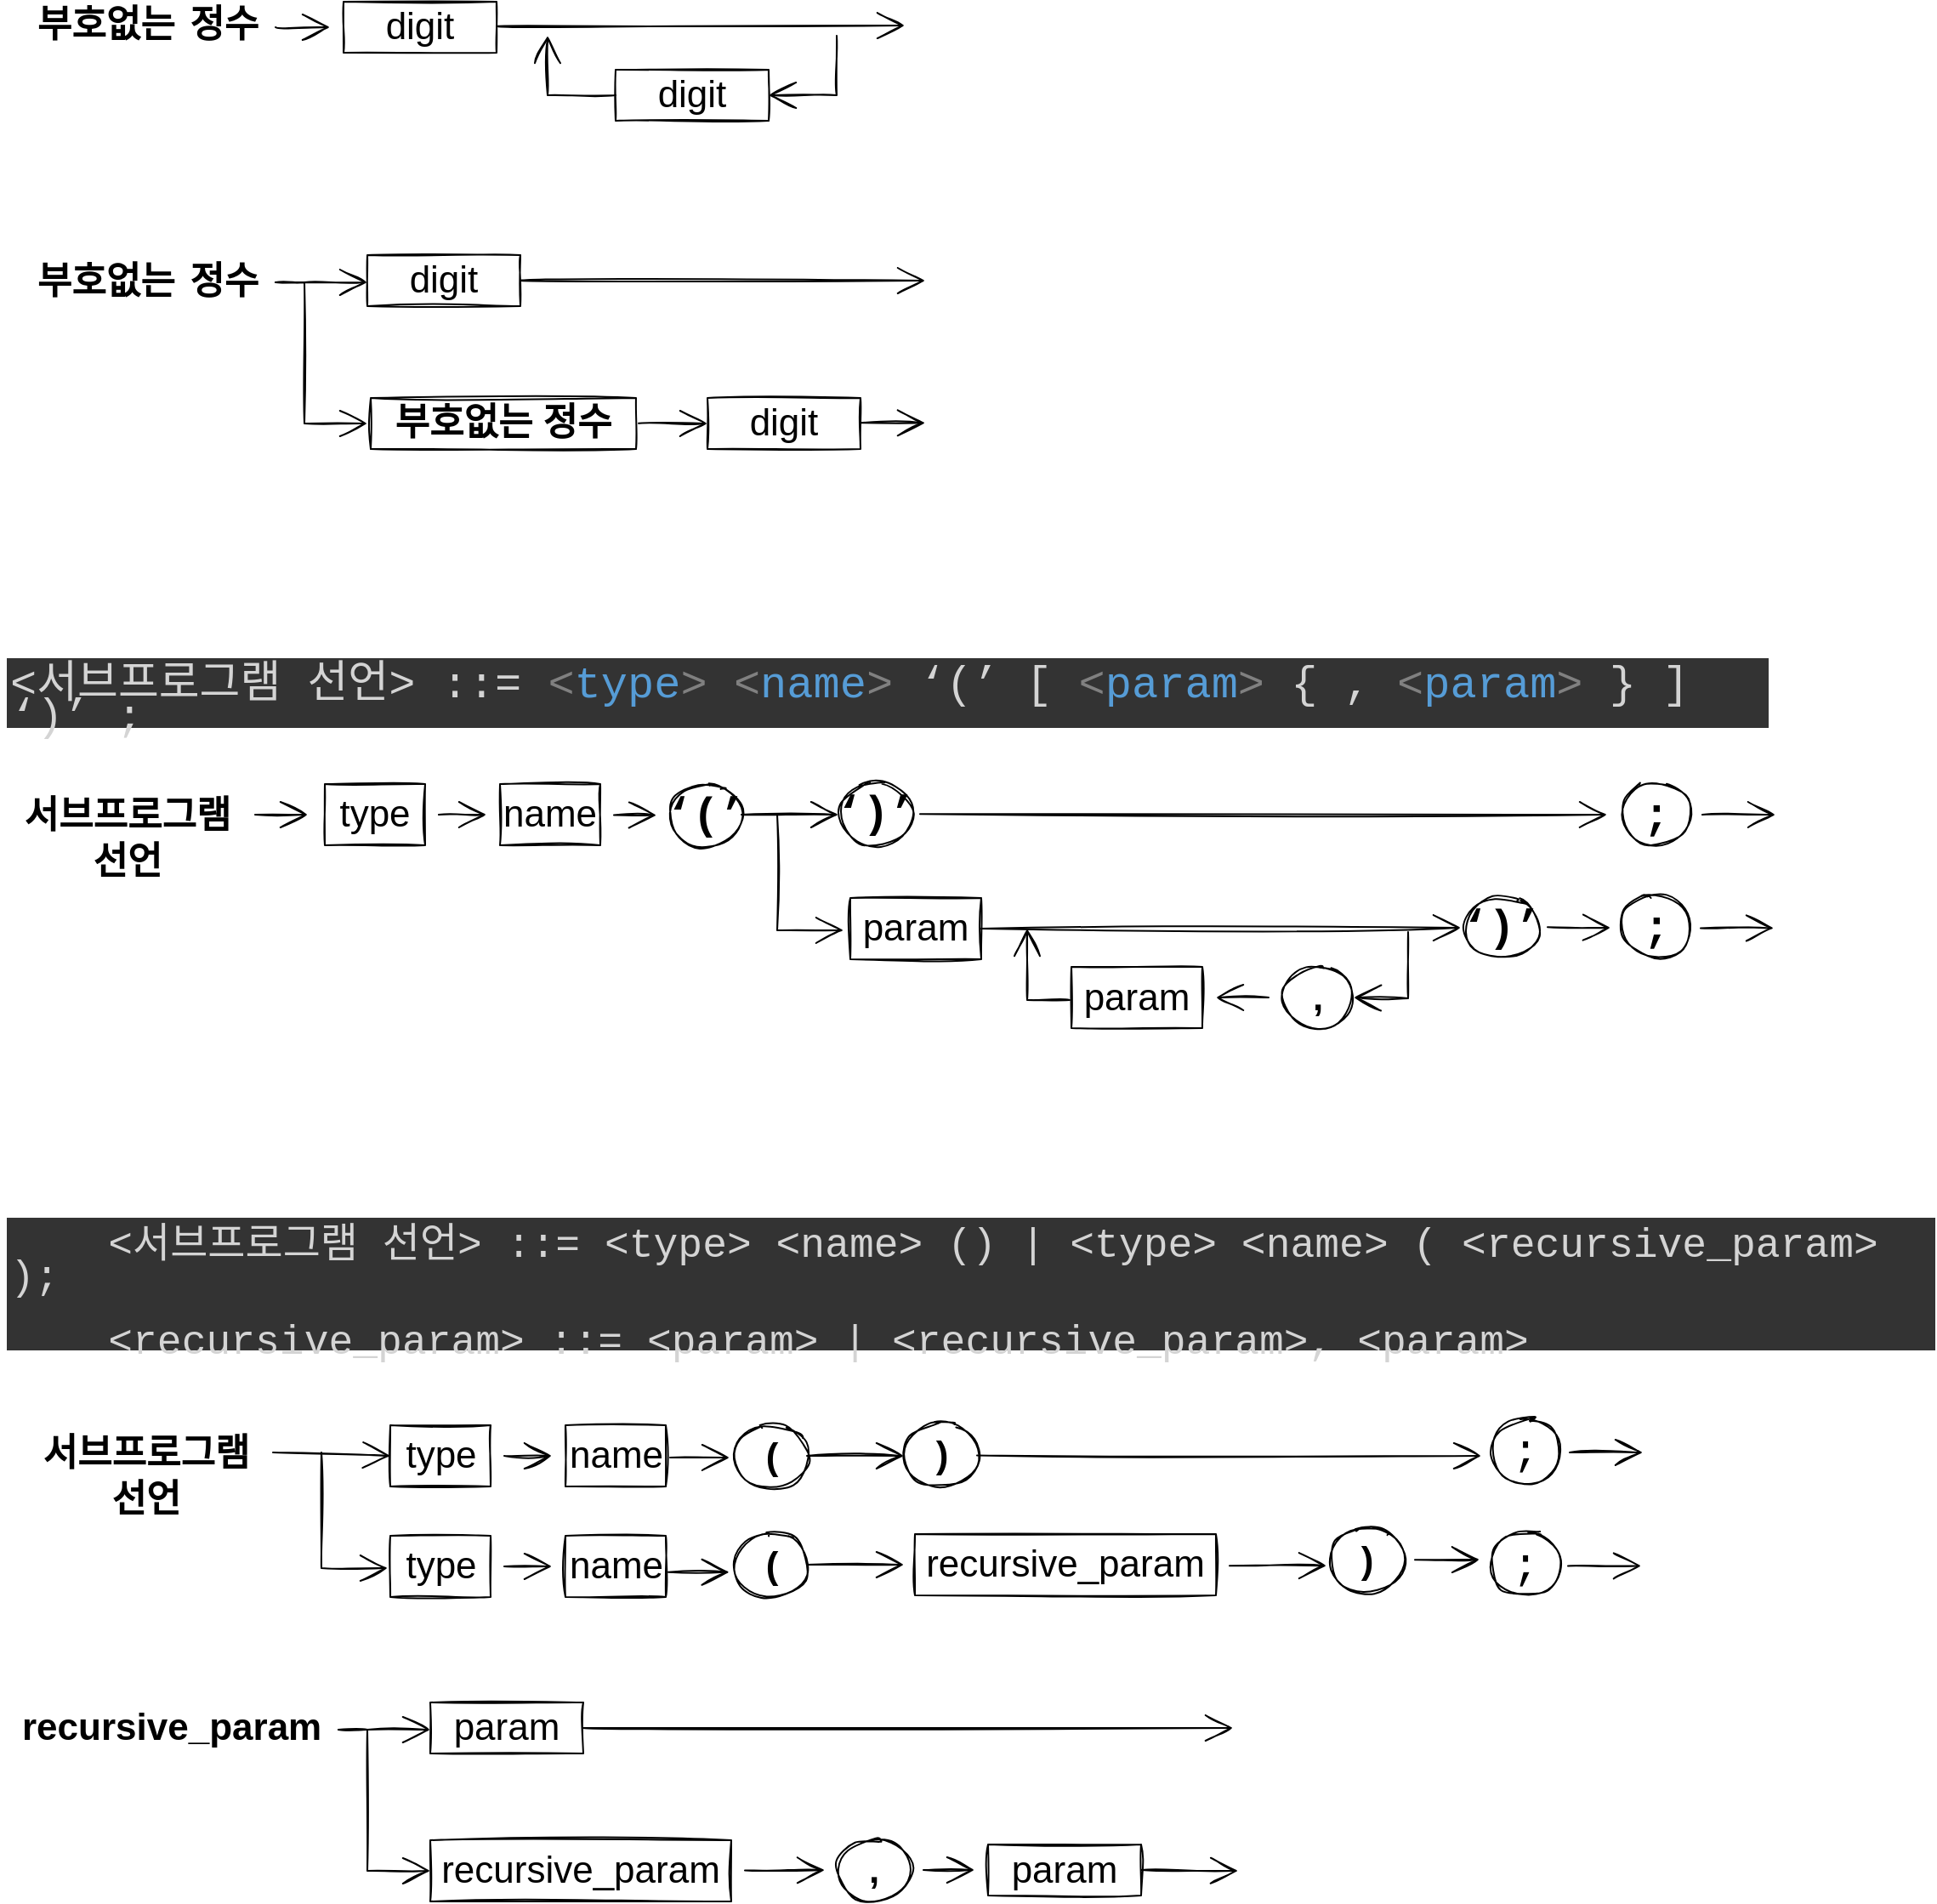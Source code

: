 <mxfile version="15.5.0" type="github"><diagram id="j_s0TbMR5JvLnVd31Xcy" name="Page-1"><mxGraphModel dx="3303" dy="1942" grid="0" gridSize="10" guides="1" tooltips="1" connect="1" arrows="1" fold="1" page="0" pageScale="1" pageWidth="827" pageHeight="1169" math="0" shadow="0"><root><mxCell id="0"/><mxCell id="1" parent="0"/><mxCell id="MRa099eNRlC0j5x-lj99-1" value="&lt;font face=&quot;Helvetica&quot; style=&quot;line-height: 1.2 ; font-size: 22px&quot;&gt;digit&lt;/font&gt;" style="rounded=0;whiteSpace=wrap;html=1;sketch=1;hachureGap=4;pointerEvents=0;fontFamily=Architects Daughter;fontSource=https%3A%2F%2Ffonts.googleapis.com%2Fcss%3Ffamily%3DArchitects%2BDaughter;fontSize=20;" vertex="1" parent="1"><mxGeometry x="-360" y="-440" width="90" height="30" as="geometry"/></mxCell><mxCell id="MRa099eNRlC0j5x-lj99-2" value="부호없는 정수" style="text;strokeColor=none;fillColor=none;html=1;align=center;verticalAlign=middle;whiteSpace=wrap;rounded=0;sketch=1;hachureGap=4;pointerEvents=0;fontFamily=Architects Daughter;fontSource=https%3A%2F%2Ffonts.googleapis.com%2Fcss%3Ffamily%3DArchitects%2BDaughter;fontSize=22;fontStyle=1;labelBackgroundColor=none;" vertex="1" parent="1"><mxGeometry x="-550" y="-440" width="150" height="30" as="geometry"/></mxCell><mxCell id="MRa099eNRlC0j5x-lj99-4" value="" style="edgeStyle=none;orthogonalLoop=1;jettySize=auto;html=1;rounded=0;sketch=1;hachureGap=4;fontFamily=Helvetica;fontSize=22;endArrow=open;startSize=14;endSize=14;sourcePerimeterSpacing=8;targetPerimeterSpacing=8;curved=1;" edge="1" parent="1"><mxGeometry width="120" relative="1" as="geometry"><mxPoint x="-270" y="-425.59" as="sourcePoint"/><mxPoint x="-30" y="-426" as="targetPoint"/><Array as="points"/></mxGeometry></mxCell><mxCell id="MRa099eNRlC0j5x-lj99-5" value="&lt;font face=&quot;Helvetica&quot; style=&quot;line-height: 1.2 ; font-size: 22px&quot;&gt;digit&lt;/font&gt;" style="rounded=0;whiteSpace=wrap;html=1;sketch=1;hachureGap=4;pointerEvents=0;fontFamily=Architects Daughter;fontSource=https%3A%2F%2Ffonts.googleapis.com%2Fcss%3Ffamily%3DArchitects%2BDaughter;fontSize=20;" vertex="1" parent="1"><mxGeometry x="-200" y="-400" width="90" height="30" as="geometry"/></mxCell><mxCell id="MRa099eNRlC0j5x-lj99-6" value="" style="edgeStyle=none;orthogonalLoop=1;jettySize=auto;html=1;rounded=0;sketch=1;hachureGap=4;fontFamily=Helvetica;fontSize=22;endArrow=open;startSize=14;endSize=14;sourcePerimeterSpacing=8;targetPerimeterSpacing=8;entryX=1;entryY=0.5;entryDx=0;entryDy=0;" edge="1" parent="1" target="MRa099eNRlC0j5x-lj99-5"><mxGeometry width="120" relative="1" as="geometry"><mxPoint x="-70" y="-420" as="sourcePoint"/><mxPoint x="-110" y="-380" as="targetPoint"/><Array as="points"><mxPoint x="-70" y="-385"/></Array></mxGeometry></mxCell><mxCell id="MRa099eNRlC0j5x-lj99-7" value="" style="edgeStyle=none;orthogonalLoop=1;jettySize=auto;html=1;rounded=0;sketch=1;hachureGap=4;fontFamily=Helvetica;fontSize=22;endArrow=open;startSize=14;endSize=14;sourcePerimeterSpacing=8;targetPerimeterSpacing=8;exitX=0;exitY=0.5;exitDx=0;exitDy=0;" edge="1" parent="1" source="MRa099eNRlC0j5x-lj99-5"><mxGeometry width="120" relative="1" as="geometry"><mxPoint x="-230" y="-380" as="sourcePoint"/><mxPoint x="-240" y="-420" as="targetPoint"/><Array as="points"><mxPoint x="-240" y="-385"/></Array></mxGeometry></mxCell><mxCell id="MRa099eNRlC0j5x-lj99-3" value="" style="edgeStyle=none;curved=1;rounded=0;sketch=1;hachureGap=4;orthogonalLoop=1;jettySize=auto;html=1;fontFamily=Helvetica;fontSize=22;endArrow=open;startSize=14;endSize=14;sourcePerimeterSpacing=8;targetPerimeterSpacing=8;exitX=1;exitY=0.5;exitDx=0;exitDy=0;" edge="1" parent="1" source="MRa099eNRlC0j5x-lj99-2" target="MRa099eNRlC0j5x-lj99-1"><mxGeometry relative="1" as="geometry"/></mxCell><mxCell id="MRa099eNRlC0j5x-lj99-8" value="&lt;font face=&quot;Helvetica&quot; style=&quot;line-height: 1.2 ; font-size: 22px&quot;&gt;digit&lt;/font&gt;" style="rounded=0;whiteSpace=wrap;html=1;sketch=1;hachureGap=4;pointerEvents=0;fontFamily=Architects Daughter;fontSource=https%3A%2F%2Ffonts.googleapis.com%2Fcss%3Ffamily%3DArchitects%2BDaughter;fontSize=20;" vertex="1" parent="1"><mxGeometry x="-346" y="-291" width="90" height="30" as="geometry"/></mxCell><mxCell id="MRa099eNRlC0j5x-lj99-9" value="부호없는 정수" style="text;strokeColor=none;fillColor=none;html=1;align=center;verticalAlign=middle;whiteSpace=wrap;rounded=0;sketch=1;hachureGap=4;pointerEvents=0;fontFamily=Architects Daughter;fontSource=https%3A%2F%2Ffonts.googleapis.com%2Fcss%3Ffamily%3DArchitects%2BDaughter;fontSize=22;fontStyle=1;labelBackgroundColor=none;" vertex="1" parent="1"><mxGeometry x="-550" y="-289" width="150" height="30" as="geometry"/></mxCell><mxCell id="MRa099eNRlC0j5x-lj99-10" value="" style="edgeStyle=none;orthogonalLoop=1;jettySize=auto;html=1;rounded=0;sketch=1;hachureGap=4;fontFamily=Helvetica;fontSize=22;endArrow=open;startSize=14;endSize=14;sourcePerimeterSpacing=8;targetPerimeterSpacing=8;curved=1;exitX=1;exitY=0.5;exitDx=0;exitDy=0;" edge="1" parent="1" source="MRa099eNRlC0j5x-lj99-8"><mxGeometry width="120" relative="1" as="geometry"><mxPoint x="-270" y="-274.59" as="sourcePoint"/><mxPoint x="-18" y="-276" as="targetPoint"/><Array as="points"/></mxGeometry></mxCell><mxCell id="MRa099eNRlC0j5x-lj99-11" value="&lt;font face=&quot;Helvetica&quot; style=&quot;line-height: 1.2 ; font-size: 22px&quot;&gt;digit&lt;/font&gt;" style="rounded=0;whiteSpace=wrap;html=1;sketch=1;hachureGap=4;pointerEvents=0;fontFamily=Architects Daughter;fontSource=https%3A%2F%2Ffonts.googleapis.com%2Fcss%3Ffamily%3DArchitects%2BDaughter;fontSize=20;" vertex="1" parent="1"><mxGeometry x="-146" y="-207" width="90" height="30" as="geometry"/></mxCell><mxCell id="MRa099eNRlC0j5x-lj99-15" value="" style="edgeStyle=none;orthogonalLoop=1;jettySize=auto;html=1;rounded=0;sketch=1;hachureGap=4;fontFamily=Helvetica;fontSize=22;endArrow=open;startSize=14;endSize=14;sourcePerimeterSpacing=8;targetPerimeterSpacing=8;" edge="1" parent="1"><mxGeometry width="120" relative="1" as="geometry"><mxPoint x="-400" y="-275" as="sourcePoint"/><mxPoint x="-346" y="-275" as="targetPoint"/><Array as="points"><mxPoint x="-383" y="-275"/></Array></mxGeometry></mxCell><mxCell id="MRa099eNRlC0j5x-lj99-17" value="" style="edgeStyle=none;orthogonalLoop=1;jettySize=auto;html=1;rounded=0;sketch=1;hachureGap=4;fontFamily=Helvetica;fontSize=22;endArrow=open;startSize=14;endSize=14;sourcePerimeterSpacing=8;targetPerimeterSpacing=8;" edge="1" parent="1"><mxGeometry width="120" relative="1" as="geometry"><mxPoint x="-400" y="-275" as="sourcePoint"/><mxPoint x="-346" y="-192" as="targetPoint"/><Array as="points"><mxPoint x="-383" y="-275"/><mxPoint x="-383" y="-192"/></Array></mxGeometry></mxCell><mxCell id="MRa099eNRlC0j5x-lj99-19" value="" style="edgeStyle=none;rounded=0;sketch=1;hachureGap=4;orthogonalLoop=1;jettySize=auto;html=1;fontFamily=Helvetica;fontSize=22;endArrow=open;startSize=14;endSize=14;sourcePerimeterSpacing=8;targetPerimeterSpacing=8;exitX=1;exitY=0.5;exitDx=0;exitDy=0;entryX=0;entryY=0.5;entryDx=0;entryDy=0;" edge="1" parent="1" source="MRa099eNRlC0j5x-lj99-18" target="MRa099eNRlC0j5x-lj99-11"><mxGeometry relative="1" as="geometry"/></mxCell><mxCell id="MRa099eNRlC0j5x-lj99-18" value="&lt;font face=&quot;Helvetica&quot;&gt;&lt;span style=&quot;font-size: 22px&quot;&gt;부호없는 정수&lt;/span&gt;&lt;/font&gt;" style="rounded=0;whiteSpace=wrap;html=1;sketch=1;hachureGap=4;pointerEvents=0;fontFamily=Architects Daughter;fontSource=https%3A%2F%2Ffonts.googleapis.com%2Fcss%3Ffamily%3DArchitects%2BDaughter;fontSize=20;fontStyle=1" vertex="1" parent="1"><mxGeometry x="-344" y="-207" width="156" height="30" as="geometry"/></mxCell><mxCell id="MRa099eNRlC0j5x-lj99-21" value="" style="edgeStyle=none;rounded=0;sketch=1;hachureGap=4;orthogonalLoop=1;jettySize=auto;html=1;fontFamily=Helvetica;fontSize=22;endArrow=open;startSize=14;endSize=14;sourcePerimeterSpacing=8;targetPerimeterSpacing=8;exitX=1;exitY=0.5;exitDx=0;exitDy=0;entryX=0;entryY=0.5;entryDx=0;entryDy=0;" edge="1" parent="1"><mxGeometry relative="1" as="geometry"><mxPoint x="-56.0" y="-192.34" as="sourcePoint"/><mxPoint x="-18" y="-192.34" as="targetPoint"/></mxGeometry></mxCell><mxCell id="MRa099eNRlC0j5x-lj99-22" value="&lt;div style=&quot;color: rgb(212, 212, 212); font-family: consolas, &amp;quot;courier new&amp;quot;, monospace; font-weight: normal; font-size: 26px; line-height: 19px;&quot;&gt;&lt;div style=&quot;font-size: 26px;&quot;&gt;&lt;span style=&quot;color: rgb(212, 212, 212); font-size: 26px;&quot;&gt;&amp;lt;서브프로그램 선언&amp;gt; ::= &lt;/span&gt;&lt;span style=&quot;color: rgb(128, 128, 128); font-size: 26px;&quot;&gt;&amp;lt;&lt;/span&gt;&lt;span style=&quot;color: rgb(86, 156, 214); font-size: 26px;&quot;&gt;type&lt;/span&gt;&lt;span style=&quot;color: rgb(128, 128, 128); font-size: 26px;&quot;&gt;&amp;gt;&lt;/span&gt;&lt;span style=&quot;color: rgb(212, 212, 212); font-size: 26px;&quot;&gt; &lt;/span&gt;&lt;span style=&quot;color: rgb(128, 128, 128); font-size: 26px;&quot;&gt;&amp;lt;&lt;/span&gt;&lt;span style=&quot;color: rgb(86, 156, 214); font-size: 26px;&quot;&gt;name&lt;/span&gt;&lt;span style=&quot;color: rgb(128, 128, 128); font-size: 26px;&quot;&gt;&amp;gt;&lt;/span&gt;&lt;span style=&quot;color: rgb(212, 212, 212); font-size: 26px;&quot;&gt; ‘(’ [ &lt;/span&gt;&lt;span style=&quot;color: rgb(128, 128, 128); font-size: 26px;&quot;&gt;&amp;lt;&lt;/span&gt;&lt;span style=&quot;color: rgb(86, 156, 214); font-size: 26px;&quot;&gt;param&lt;/span&gt;&lt;span style=&quot;color: rgb(128, 128, 128); font-size: 26px;&quot;&gt;&amp;gt;&lt;/span&gt;&lt;span style=&quot;color: rgb(212, 212, 212); font-size: 26px;&quot;&gt; { , &lt;/span&gt;&lt;span style=&quot;color: rgb(128, 128, 128); font-size: 26px;&quot;&gt;&amp;lt;&lt;/span&gt;&lt;span style=&quot;color: rgb(86, 156, 214); font-size: 26px;&quot;&gt;param&lt;/span&gt;&lt;span style=&quot;color: rgb(128, 128, 128); font-size: 26px;&quot;&gt;&amp;gt;&lt;/span&gt;&lt;span style=&quot;color: rgb(212, 212, 212); font-size: 26px;&quot;&gt; } ] ‘)’ ;&lt;/span&gt;&lt;/div&gt;&lt;/div&gt;" style="text;whiteSpace=wrap;html=1;fontSize=26;fontFamily=Helvetica;labelBackgroundColor=none;fillColor=#333333;" vertex="1" parent="1"><mxGeometry x="-558" y="-54" width="1036" height="41" as="geometry"/></mxCell><mxCell id="MRa099eNRlC0j5x-lj99-36" style="edgeStyle=none;rounded=0;sketch=1;hachureGap=4;orthogonalLoop=1;jettySize=auto;html=1;exitX=1;exitY=0;exitDx=0;exitDy=0;fontFamily=Helvetica;fontSize=22;endArrow=open;startSize=14;endSize=14;sourcePerimeterSpacing=8;targetPerimeterSpacing=8;" edge="1" parent="1" source="MRa099eNRlC0j5x-lj99-25"><mxGeometry relative="1" as="geometry"><mxPoint x="-381" y="38" as="targetPoint"/></mxGeometry></mxCell><mxCell id="MRa099eNRlC0j5x-lj99-25" value="서브프로그램 선언" style="text;strokeColor=none;fillColor=none;html=1;align=center;verticalAlign=middle;whiteSpace=wrap;rounded=0;sketch=1;hachureGap=4;pointerEvents=0;fontFamily=Architects Daughter;fontSource=https%3A%2F%2Ffonts.googleapis.com%2Fcss%3Ffamily%3DArchitects%2BDaughter;fontSize=22;fontStyle=1;labelBackgroundColor=none;" vertex="1" parent="1"><mxGeometry x="-562" y="38" width="150" height="30" as="geometry"/></mxCell><mxCell id="MRa099eNRlC0j5x-lj99-35" value="" style="edgeStyle=none;rounded=0;sketch=1;hachureGap=4;orthogonalLoop=1;jettySize=auto;html=1;fontFamily=Helvetica;fontSize=22;endArrow=open;startSize=14;endSize=14;sourcePerimeterSpacing=8;targetPerimeterSpacing=8;" edge="1" parent="1" source="MRa099eNRlC0j5x-lj99-33" target="MRa099eNRlC0j5x-lj99-34"><mxGeometry relative="1" as="geometry"/></mxCell><mxCell id="MRa099eNRlC0j5x-lj99-33" value="type" style="rounded=0;whiteSpace=wrap;html=1;labelBackgroundColor=none;sketch=1;hachureGap=4;pointerEvents=0;fontFamily=Helvetica;fontSize=22;" vertex="1" parent="1"><mxGeometry x="-371" y="20" width="59" height="36" as="geometry"/></mxCell><mxCell id="MRa099eNRlC0j5x-lj99-38" value="" style="edgeStyle=none;rounded=0;sketch=1;hachureGap=4;orthogonalLoop=1;jettySize=auto;html=1;fontFamily=Helvetica;fontSize=22;endArrow=open;startSize=14;endSize=14;sourcePerimeterSpacing=8;targetPerimeterSpacing=8;" edge="1" parent="1" source="MRa099eNRlC0j5x-lj99-34" target="MRa099eNRlC0j5x-lj99-37"><mxGeometry relative="1" as="geometry"/></mxCell><mxCell id="MRa099eNRlC0j5x-lj99-34" value="name" style="rounded=0;whiteSpace=wrap;html=1;labelBackgroundColor=none;sketch=1;hachureGap=4;pointerEvents=0;fontFamily=Helvetica;fontSize=22;" vertex="1" parent="1"><mxGeometry x="-268" y="20" width="59" height="36" as="geometry"/></mxCell><mxCell id="MRa099eNRlC0j5x-lj99-37" value="&lt;span style=&quot;font-family: consolas, &amp;quot;courier new&amp;quot;, monospace; font-size: 26px; text-align: left;&quot;&gt;‘(’&lt;/span&gt;" style="ellipse;whiteSpace=wrap;html=1;labelBackgroundColor=none;sketch=1;hachureGap=4;pointerEvents=0;fontFamily=Helvetica;fontSize=22;fontColor=#000000;fontStyle=1" vertex="1" parent="1"><mxGeometry x="-168" y="20" width="42" height="37" as="geometry"/></mxCell><mxCell id="MRa099eNRlC0j5x-lj99-39" value="&lt;span style=&quot;font-family: consolas, &amp;quot;courier new&amp;quot;, monospace; font-size: 26px; text-align: left;&quot;&gt;‘)’&lt;/span&gt;" style="ellipse;whiteSpace=wrap;html=1;labelBackgroundColor=none;sketch=1;hachureGap=4;pointerEvents=0;fontFamily=Helvetica;fontSize=22;fontColor=#000000;fontStyle=1" vertex="1" parent="1"><mxGeometry x="-68" y="19" width="42" height="37" as="geometry"/></mxCell><mxCell id="MRa099eNRlC0j5x-lj99-40" value="" style="edgeStyle=none;orthogonalLoop=1;jettySize=auto;html=1;rounded=0;sketch=1;hachureGap=4;fontFamily=Helvetica;fontSize=22;endArrow=open;startSize=14;endSize=14;sourcePerimeterSpacing=8;targetPerimeterSpacing=8;" edge="1" parent="1"><mxGeometry width="120" relative="1" as="geometry"><mxPoint x="-126" y="38" as="sourcePoint"/><mxPoint x="-69" y="38" as="targetPoint"/><Array as="points"/></mxGeometry></mxCell><mxCell id="MRa099eNRlC0j5x-lj99-41" value="" style="edgeStyle=none;orthogonalLoop=1;jettySize=auto;html=1;rounded=0;sketch=1;hachureGap=4;fontFamily=Helvetica;fontSize=22;endArrow=open;startSize=14;endSize=14;sourcePerimeterSpacing=8;targetPerimeterSpacing=8;" edge="1" parent="1"><mxGeometry width="120" relative="1" as="geometry"><mxPoint x="-105" y="38" as="sourcePoint"/><mxPoint x="-66" y="106" as="targetPoint"/><Array as="points"><mxPoint x="-105" y="106"/></Array></mxGeometry></mxCell><mxCell id="MRa099eNRlC0j5x-lj99-43" value="" style="edgeStyle=none;rounded=0;sketch=1;hachureGap=4;orthogonalLoop=1;jettySize=auto;html=1;fontFamily=Helvetica;fontSize=22;endArrow=open;startSize=14;endSize=14;sourcePerimeterSpacing=8;targetPerimeterSpacing=8;entryX=1;entryY=0.5;entryDx=0;entryDy=0;" edge="1" parent="1" target="MRa099eNRlC0j5x-lj99-102"><mxGeometry relative="1" as="geometry"><mxPoint x="266" y="107" as="sourcePoint"/><mxPoint x="230" y="146" as="targetPoint"/><Array as="points"><mxPoint x="266" y="146"/></Array></mxGeometry></mxCell><mxCell id="MRa099eNRlC0j5x-lj99-44" value="param" style="rounded=0;whiteSpace=wrap;html=1;labelBackgroundColor=none;sketch=1;hachureGap=4;pointerEvents=0;fontFamily=Helvetica;fontSize=22;" vertex="1" parent="1"><mxGeometry x="-62" y="87" width="77" height="36" as="geometry"/></mxCell><mxCell id="MRa099eNRlC0j5x-lj99-46" value="param" style="rounded=0;whiteSpace=wrap;html=1;labelBackgroundColor=none;sketch=1;hachureGap=4;pointerEvents=0;fontFamily=Helvetica;fontSize=22;" vertex="1" parent="1"><mxGeometry x="68" y="127.5" width="77" height="36" as="geometry"/></mxCell><mxCell id="MRa099eNRlC0j5x-lj99-47" value="" style="edgeStyle=none;orthogonalLoop=1;jettySize=auto;html=1;rounded=0;sketch=1;hachureGap=4;fontFamily=Helvetica;fontSize=22;endArrow=open;startSize=14;endSize=14;sourcePerimeterSpacing=8;targetPerimeterSpacing=8;exitX=1;exitY=0.5;exitDx=0;exitDy=0;" edge="1" parent="1" source="MRa099eNRlC0j5x-lj99-44"><mxGeometry width="120" relative="1" as="geometry"><mxPoint x="241" y="104.5" as="sourcePoint"/><mxPoint x="297" y="104.5" as="targetPoint"/><Array as="points"/></mxGeometry></mxCell><mxCell id="MRa099eNRlC0j5x-lj99-49" value="&lt;span style=&quot;font-family: &amp;quot;consolas&amp;quot; , &amp;quot;courier new&amp;quot; , monospace ; font-size: 26px ; text-align: left&quot;&gt;‘)’&lt;/span&gt;" style="ellipse;whiteSpace=wrap;html=1;labelBackgroundColor=none;sketch=1;hachureGap=4;pointerEvents=0;fontFamily=Helvetica;fontSize=22;fontStyle=1" vertex="1" parent="1"><mxGeometry x="300" y="86" width="42" height="37" as="geometry"/></mxCell><mxCell id="MRa099eNRlC0j5x-lj99-50" value="" style="edgeStyle=none;orthogonalLoop=1;jettySize=auto;html=1;rounded=0;sketch=1;hachureGap=4;fontFamily=Helvetica;fontSize=22;endArrow=open;startSize=14;endSize=14;sourcePerimeterSpacing=8;targetPerimeterSpacing=8;" edge="1" parent="1"><mxGeometry width="120" relative="1" as="geometry"><mxPoint x="-21" y="37.58" as="sourcePoint"/><mxPoint x="383" y="38" as="targetPoint"/><Array as="points"/></mxGeometry></mxCell><mxCell id="MRa099eNRlC0j5x-lj99-52" value="" style="edgeStyle=none;orthogonalLoop=1;jettySize=auto;html=1;rounded=0;sketch=1;hachureGap=4;fontFamily=Helvetica;fontSize=22;endArrow=open;startSize=14;endSize=14;sourcePerimeterSpacing=8;targetPerimeterSpacing=8;" edge="1" parent="1"><mxGeometry width="120" relative="1" as="geometry"><mxPoint x="348" y="104.08" as="sourcePoint"/><mxPoint x="385" y="104.5" as="targetPoint"/><Array as="points"/></mxGeometry></mxCell><mxCell id="MRa099eNRlC0j5x-lj99-53" style="edgeStyle=none;rounded=0;sketch=1;hachureGap=4;orthogonalLoop=1;jettySize=auto;html=1;exitX=1;exitY=0;exitDx=0;exitDy=0;fontFamily=Helvetica;fontSize=22;endArrow=open;startSize=14;endSize=14;sourcePerimeterSpacing=8;targetPerimeterSpacing=8;entryX=0;entryY=0.5;entryDx=0;entryDy=0;" edge="1" parent="1" source="MRa099eNRlC0j5x-lj99-54" target="MRa099eNRlC0j5x-lj99-56"><mxGeometry relative="1" as="geometry"><mxPoint x="-370.5" y="413" as="targetPoint"/></mxGeometry></mxCell><mxCell id="MRa099eNRlC0j5x-lj99-54" value="서브프로그램 선언" style="text;strokeColor=none;fillColor=none;html=1;align=center;verticalAlign=middle;whiteSpace=wrap;rounded=0;sketch=1;hachureGap=4;pointerEvents=0;fontFamily=Architects Daughter;fontSource=https%3A%2F%2Ffonts.googleapis.com%2Fcss%3Ffamily%3DArchitects%2BDaughter;fontSize=22;fontStyle=1;labelBackgroundColor=none;" vertex="1" parent="1"><mxGeometry x="-551.5" y="413" width="150" height="30" as="geometry"/></mxCell><mxCell id="MRa099eNRlC0j5x-lj99-55" value="" style="edgeStyle=none;rounded=0;sketch=1;hachureGap=4;orthogonalLoop=1;jettySize=auto;html=1;fontFamily=Helvetica;fontSize=22;endArrow=open;startSize=14;endSize=14;sourcePerimeterSpacing=8;targetPerimeterSpacing=8;" edge="1" parent="1" source="MRa099eNRlC0j5x-lj99-56" target="MRa099eNRlC0j5x-lj99-58"><mxGeometry relative="1" as="geometry"/></mxCell><mxCell id="MRa099eNRlC0j5x-lj99-56" value="type" style="rounded=0;whiteSpace=wrap;html=1;labelBackgroundColor=none;sketch=1;hachureGap=4;pointerEvents=0;fontFamily=Helvetica;fontSize=22;" vertex="1" parent="1"><mxGeometry x="-332.5" y="397" width="59" height="36" as="geometry"/></mxCell><mxCell id="MRa099eNRlC0j5x-lj99-57" value="" style="edgeStyle=none;rounded=0;sketch=1;hachureGap=4;orthogonalLoop=1;jettySize=auto;html=1;fontFamily=Helvetica;fontSize=22;endArrow=open;startSize=14;endSize=14;sourcePerimeterSpacing=8;targetPerimeterSpacing=8;" edge="1" parent="1"><mxGeometry relative="1" as="geometry"><mxPoint x="-168" y="416" as="sourcePoint"/><mxPoint x="-133" y="416" as="targetPoint"/></mxGeometry></mxCell><mxCell id="MRa099eNRlC0j5x-lj99-58" value="name" style="rounded=0;whiteSpace=wrap;html=1;labelBackgroundColor=none;sketch=1;hachureGap=4;pointerEvents=0;fontFamily=Helvetica;fontSize=22;" vertex="1" parent="1"><mxGeometry x="-229.5" y="397" width="59" height="36" as="geometry"/></mxCell><mxCell id="MRa099eNRlC0j5x-lj99-59" value="(" style="ellipse;whiteSpace=wrap;html=1;labelBackgroundColor=none;sketch=1;hachureGap=4;pointerEvents=0;fontFamily=Helvetica;fontSize=22;fontStyle=1" vertex="1" parent="1"><mxGeometry x="-129.5" y="397" width="42" height="37" as="geometry"/></mxCell><mxCell id="MRa099eNRlC0j5x-lj99-60" value=")" style="ellipse;whiteSpace=wrap;html=1;labelBackgroundColor=none;sketch=1;hachureGap=4;pointerEvents=0;fontFamily=Helvetica;fontSize=22;fontStyle=1" vertex="1" parent="1"><mxGeometry x="-29.5" y="396" width="42" height="37" as="geometry"/></mxCell><mxCell id="MRa099eNRlC0j5x-lj99-61" value="" style="edgeStyle=none;orthogonalLoop=1;jettySize=auto;html=1;rounded=0;sketch=1;hachureGap=4;fontFamily=Helvetica;fontSize=22;endArrow=open;startSize=14;endSize=14;sourcePerimeterSpacing=8;targetPerimeterSpacing=8;" edge="1" parent="1"><mxGeometry width="120" relative="1" as="geometry"><mxPoint x="-87.5" y="415" as="sourcePoint"/><mxPoint x="-30.5" y="415" as="targetPoint"/><Array as="points"/></mxGeometry></mxCell><mxCell id="MRa099eNRlC0j5x-lj99-62" value="" style="edgeStyle=none;orthogonalLoop=1;jettySize=auto;html=1;rounded=0;sketch=1;hachureGap=4;fontFamily=Helvetica;fontSize=22;endArrow=open;startSize=14;endSize=14;sourcePerimeterSpacing=8;targetPerimeterSpacing=8;" edge="1" parent="1"><mxGeometry width="120" relative="1" as="geometry"><mxPoint x="-373" y="413" as="sourcePoint"/><mxPoint x="-334" y="481" as="targetPoint"/><Array as="points"><mxPoint x="-373" y="481"/></Array></mxGeometry></mxCell><mxCell id="MRa099eNRlC0j5x-lj99-69" value="" style="edgeStyle=none;orthogonalLoop=1;jettySize=auto;html=1;rounded=0;sketch=1;hachureGap=4;fontFamily=Helvetica;fontSize=22;endArrow=open;startSize=14;endSize=14;sourcePerimeterSpacing=8;targetPerimeterSpacing=8;" edge="1" parent="1"><mxGeometry width="120" relative="1" as="geometry"><mxPoint x="12.5" y="414.79" as="sourcePoint"/><mxPoint x="309" y="415" as="targetPoint"/><Array as="points"/></mxGeometry></mxCell><mxCell id="MRa099eNRlC0j5x-lj99-71" value="&lt;div style=&quot;color: rgb(212 , 212 , 212) ; font-family: &amp;#34;consolas&amp;#34; , &amp;#34;courier new&amp;#34; , monospace ; font-weight: normal ; font-size: 24px ; line-height: 19px&quot;&gt;&lt;div style=&quot;font-size: 24px&quot;&gt;&lt;span style=&quot;color: rgb(212 , 212 , 212) ; font-size: 24px&quot;&gt;&amp;nbsp; &amp;nbsp; &amp;lt;서브프로그램 선언&amp;gt; ::= &amp;lt;type&amp;gt; &amp;lt;name&amp;gt; () | &amp;lt;type&amp;gt; &amp;lt;name&amp;gt; ( &amp;lt;recursive_param&amp;gt; );&lt;/span&gt;&lt;/div&gt;&lt;div style=&quot;font-size: 24px&quot;&gt;&lt;span style=&quot;color: rgb(212 , 212 , 212) ; font-size: 24px&quot;&gt;&lt;br&gt;&lt;/span&gt;&lt;/div&gt;&lt;div style=&quot;font-size: 24px&quot;&gt;&lt;span style=&quot;color: rgb(212 , 212 , 212) ; font-size: 24px&quot;&gt;&amp;nbsp; &amp;nbsp; &amp;lt;recursive_param&amp;gt; ::= &amp;lt;param&amp;gt; | &amp;lt;recursive_param&amp;gt;, &amp;lt;param&amp;gt;&lt;/span&gt;&lt;/div&gt;&lt;/div&gt;" style="text;html=1;fontSize=24;fontFamily=Helvetica;fillColor=#333333;labelBackgroundColor=none;spacingBottom=0;spacing=2;whiteSpace=wrap;" vertex="1" parent="1"><mxGeometry x="-558" y="275" width="1134" height="78" as="geometry"/></mxCell><mxCell id="MRa099eNRlC0j5x-lj99-72" value="" style="edgeStyle=none;rounded=0;sketch=1;hachureGap=4;orthogonalLoop=1;jettySize=auto;html=1;fontFamily=Helvetica;fontSize=22;endArrow=open;startSize=14;endSize=14;sourcePerimeterSpacing=8;targetPerimeterSpacing=8;" edge="1" parent="1" source="MRa099eNRlC0j5x-lj99-73" target="MRa099eNRlC0j5x-lj99-74"><mxGeometry relative="1" as="geometry"/></mxCell><mxCell id="MRa099eNRlC0j5x-lj99-73" value="type" style="rounded=0;whiteSpace=wrap;html=1;labelBackgroundColor=none;sketch=1;hachureGap=4;pointerEvents=0;fontFamily=Helvetica;fontSize=22;" vertex="1" parent="1"><mxGeometry x="-332.5" y="462" width="59" height="36" as="geometry"/></mxCell><mxCell id="MRa099eNRlC0j5x-lj99-74" value="name" style="rounded=0;whiteSpace=wrap;html=1;labelBackgroundColor=none;sketch=1;hachureGap=4;pointerEvents=0;fontFamily=Helvetica;fontSize=22;" vertex="1" parent="1"><mxGeometry x="-229.5" y="462" width="59" height="36" as="geometry"/></mxCell><mxCell id="MRa099eNRlC0j5x-lj99-75" value="(" style="ellipse;whiteSpace=wrap;html=1;labelBackgroundColor=none;sketch=1;hachureGap=4;pointerEvents=0;fontFamily=Helvetica;fontSize=22;fontStyle=1" vertex="1" parent="1"><mxGeometry x="-129.5" y="461" width="42" height="37" as="geometry"/></mxCell><mxCell id="MRa099eNRlC0j5x-lj99-76" value=")" style="ellipse;whiteSpace=wrap;html=1;labelBackgroundColor=none;sketch=1;hachureGap=4;pointerEvents=0;fontFamily=Helvetica;fontSize=22;fontStyle=1" vertex="1" parent="1"><mxGeometry x="221" y="458" width="42" height="37" as="geometry"/></mxCell><mxCell id="MRa099eNRlC0j5x-lj99-77" value="" style="edgeStyle=none;orthogonalLoop=1;jettySize=auto;html=1;rounded=0;sketch=1;hachureGap=4;fontFamily=Helvetica;fontSize=22;endArrow=open;startSize=14;endSize=14;sourcePerimeterSpacing=8;targetPerimeterSpacing=8;" edge="1" parent="1"><mxGeometry width="120" relative="1" as="geometry"><mxPoint x="-87.5" y="479" as="sourcePoint"/><mxPoint x="-30.5" y="479" as="targetPoint"/><Array as="points"/></mxGeometry></mxCell><mxCell id="MRa099eNRlC0j5x-lj99-78" value="" style="edgeStyle=none;rounded=0;sketch=1;hachureGap=4;orthogonalLoop=1;jettySize=auto;html=1;fontFamily=Helvetica;fontSize=22;endArrow=open;startSize=14;endSize=14;sourcePerimeterSpacing=8;targetPerimeterSpacing=8;entryX=-0.087;entryY=0.605;entryDx=0;entryDy=0;entryPerimeter=0;exitX=1.025;exitY=0.594;exitDx=0;exitDy=0;exitPerimeter=0;" edge="1" parent="1" source="MRa099eNRlC0j5x-lj99-74" target="MRa099eNRlC0j5x-lj99-75"><mxGeometry relative="1" as="geometry"><mxPoint x="-164.0" y="483" as="sourcePoint"/><mxPoint x="-139.0" y="483.5" as="targetPoint"/></mxGeometry></mxCell><mxCell id="MRa099eNRlC0j5x-lj99-80" value="recursive_param" style="rounded=0;whiteSpace=wrap;html=1;labelBackgroundColor=none;sketch=1;hachureGap=4;pointerEvents=0;fontFamily=Helvetica;fontSize=22;" vertex="1" parent="1"><mxGeometry x="-24" y="461" width="177" height="36" as="geometry"/></mxCell><mxCell id="MRa099eNRlC0j5x-lj99-82" value="" style="edgeStyle=none;orthogonalLoop=1;jettySize=auto;html=1;rounded=0;sketch=1;hachureGap=4;fontFamily=Helvetica;fontSize=22;endArrow=open;startSize=14;endSize=14;sourcePerimeterSpacing=8;targetPerimeterSpacing=8;" edge="1" parent="1"><mxGeometry width="120" relative="1" as="geometry"><mxPoint x="161" y="479.58" as="sourcePoint"/><mxPoint x="218.0" y="479.58" as="targetPoint"/><Array as="points"/></mxGeometry></mxCell><mxCell id="MRa099eNRlC0j5x-lj99-83" value="" style="edgeStyle=none;orthogonalLoop=1;jettySize=auto;html=1;rounded=0;sketch=1;hachureGap=4;fontFamily=Helvetica;fontSize=22;endArrow=open;startSize=14;endSize=14;sourcePerimeterSpacing=8;targetPerimeterSpacing=8;" edge="1" parent="1"><mxGeometry width="120" relative="1" as="geometry"><mxPoint x="270" y="476.08" as="sourcePoint"/><mxPoint x="308" y="476" as="targetPoint"/><Array as="points"/></mxGeometry></mxCell><mxCell id="MRa099eNRlC0j5x-lj99-85" value="&lt;span style=&quot;color: rgb(0, 0, 0); font-family: helvetica; font-size: 22px; font-style: normal; letter-spacing: normal; text-align: center; text-indent: 0px; text-transform: none; word-spacing: 0px; background-color: rgb(255, 255, 255); display: inline; float: none;&quot;&gt;recursive_param&lt;/span&gt;" style="text;whiteSpace=wrap;html=1;fontSize=24;fontFamily=Helvetica;fontStyle=1" vertex="1" parent="1"><mxGeometry x="-551.496" y="553" width="184" height="44" as="geometry"/></mxCell><mxCell id="MRa099eNRlC0j5x-lj99-89" value="&lt;font face=&quot;Helvetica&quot;&gt;&lt;span style=&quot;font-size: 22px&quot;&gt;param&lt;/span&gt;&lt;/font&gt;" style="rounded=0;whiteSpace=wrap;html=1;sketch=1;hachureGap=4;pointerEvents=0;fontFamily=Architects Daughter;fontSource=https%3A%2F%2Ffonts.googleapis.com%2Fcss%3Ffamily%3DArchitects%2BDaughter;fontSize=20;" vertex="1" parent="1"><mxGeometry x="-309" y="560" width="90" height="30" as="geometry"/></mxCell><mxCell id="MRa099eNRlC0j5x-lj99-90" value="" style="edgeStyle=none;orthogonalLoop=1;jettySize=auto;html=1;rounded=0;sketch=1;hachureGap=4;fontFamily=Helvetica;fontSize=22;endArrow=open;startSize=14;endSize=14;sourcePerimeterSpacing=8;targetPerimeterSpacing=8;curved=1;exitX=1;exitY=0.5;exitDx=0;exitDy=0;" edge="1" parent="1" source="MRa099eNRlC0j5x-lj99-89"><mxGeometry width="120" relative="1" as="geometry"><mxPoint x="-233" y="576.41" as="sourcePoint"/><mxPoint x="163" y="575" as="targetPoint"/><Array as="points"/></mxGeometry></mxCell><mxCell id="MRa099eNRlC0j5x-lj99-91" value="&lt;font face=&quot;Helvetica&quot; style=&quot;line-height: 1.2 ; font-size: 22px&quot;&gt;param&lt;/font&gt;" style="rounded=0;whiteSpace=wrap;html=1;sketch=1;hachureGap=4;pointerEvents=0;fontFamily=Architects Daughter;fontSource=https%3A%2F%2Ffonts.googleapis.com%2Fcss%3Ffamily%3DArchitects%2BDaughter;fontSize=20;" vertex="1" parent="1"><mxGeometry x="19" y="643.5" width="90" height="30" as="geometry"/></mxCell><mxCell id="MRa099eNRlC0j5x-lj99-92" value="" style="edgeStyle=none;orthogonalLoop=1;jettySize=auto;html=1;rounded=0;sketch=1;hachureGap=4;fontFamily=Helvetica;fontSize=22;endArrow=open;startSize=14;endSize=14;sourcePerimeterSpacing=8;targetPerimeterSpacing=8;" edge="1" parent="1"><mxGeometry width="120" relative="1" as="geometry"><mxPoint x="-363" y="576" as="sourcePoint"/><mxPoint x="-309" y="576" as="targetPoint"/><Array as="points"><mxPoint x="-346" y="576"/></Array></mxGeometry></mxCell><mxCell id="MRa099eNRlC0j5x-lj99-93" value="" style="edgeStyle=none;orthogonalLoop=1;jettySize=auto;html=1;rounded=0;sketch=1;hachureGap=4;fontFamily=Helvetica;fontSize=22;endArrow=open;startSize=14;endSize=14;sourcePerimeterSpacing=8;targetPerimeterSpacing=8;" edge="1" parent="1"><mxGeometry width="120" relative="1" as="geometry"><mxPoint x="-363" y="576" as="sourcePoint"/><mxPoint x="-309" y="659.0" as="targetPoint"/><Array as="points"><mxPoint x="-346" y="576"/><mxPoint x="-346" y="659"/></Array></mxGeometry></mxCell><mxCell id="MRa099eNRlC0j5x-lj99-100" value="" style="edgeStyle=none;rounded=0;sketch=1;hachureGap=4;orthogonalLoop=1;jettySize=auto;html=1;fontFamily=Helvetica;fontSize=24;endArrow=open;startSize=14;endSize=14;sourcePerimeterSpacing=8;targetPerimeterSpacing=8;" edge="1" parent="1" source="MRa099eNRlC0j5x-lj99-97" target="MRa099eNRlC0j5x-lj99-91"><mxGeometry relative="1" as="geometry"/></mxCell><mxCell id="MRa099eNRlC0j5x-lj99-97" value="&lt;b&gt;,&lt;/b&gt;" style="ellipse;whiteSpace=wrap;html=1;labelBackgroundColor=none;sketch=1;hachureGap=4;pointerEvents=0;fontFamily=Helvetica;fontSize=22;" vertex="1" parent="1"><mxGeometry x="-69" y="640" width="42" height="37" as="geometry"/></mxCell><mxCell id="MRa099eNRlC0j5x-lj99-99" value="" style="edgeStyle=none;rounded=0;sketch=1;hachureGap=4;orthogonalLoop=1;jettySize=auto;html=1;fontFamily=Helvetica;fontSize=24;endArrow=open;startSize=14;endSize=14;sourcePerimeterSpacing=8;targetPerimeterSpacing=8;" edge="1" parent="1" source="MRa099eNRlC0j5x-lj99-98" target="MRa099eNRlC0j5x-lj99-97"><mxGeometry relative="1" as="geometry"/></mxCell><mxCell id="MRa099eNRlC0j5x-lj99-98" value="recursive_param" style="rounded=0;whiteSpace=wrap;html=1;labelBackgroundColor=none;sketch=1;hachureGap=4;pointerEvents=0;fontFamily=Helvetica;fontSize=22;" vertex="1" parent="1"><mxGeometry x="-309" y="641" width="177" height="36" as="geometry"/></mxCell><mxCell id="MRa099eNRlC0j5x-lj99-101" value="" style="edgeStyle=none;orthogonalLoop=1;jettySize=auto;html=1;rounded=0;sketch=1;hachureGap=4;fontFamily=Helvetica;fontSize=24;endArrow=open;startSize=14;endSize=14;sourcePerimeterSpacing=8;targetPerimeterSpacing=8;exitX=1;exitY=0.5;exitDx=0;exitDy=0;" edge="1" parent="1" source="MRa099eNRlC0j5x-lj99-91"><mxGeometry width="120" relative="1" as="geometry"><mxPoint x="-45" y="729" as="sourcePoint"/><mxPoint x="166" y="659" as="targetPoint"/><Array as="points"/></mxGeometry></mxCell><mxCell id="MRa099eNRlC0j5x-lj99-120" value="" style="edgeStyle=none;rounded=0;sketch=1;hachureGap=4;orthogonalLoop=1;jettySize=auto;html=1;fontFamily=Helvetica;fontSize=24;fontColor=#000000;endArrow=open;startSize=14;endSize=14;sourcePerimeterSpacing=8;targetPerimeterSpacing=8;" edge="1" parent="1" source="MRa099eNRlC0j5x-lj99-102" target="MRa099eNRlC0j5x-lj99-46"><mxGeometry relative="1" as="geometry"/></mxCell><mxCell id="MRa099eNRlC0j5x-lj99-102" value="&lt;span&gt;,&lt;/span&gt;" style="ellipse;whiteSpace=wrap;html=1;labelBackgroundColor=none;sketch=1;hachureGap=4;pointerEvents=0;fontFamily=Helvetica;fontSize=22;fontStyle=1" vertex="1" parent="1"><mxGeometry x="192" y="127" width="42" height="37" as="geometry"/></mxCell><mxCell id="MRa099eNRlC0j5x-lj99-105" value="&lt;div style=&quot;text-align: left&quot;&gt;&lt;span style=&quot;font-size: 26px&quot;&gt;&lt;font face=&quot;consolas, courier new, monospace&quot;&gt;;&lt;/font&gt;&lt;/span&gt;&lt;/div&gt;" style="ellipse;whiteSpace=wrap;html=1;labelBackgroundColor=none;sketch=1;hachureGap=4;pointerEvents=0;fontFamily=Helvetica;fontSize=22;fontStyle=1" vertex="1" parent="1"><mxGeometry x="391" y="85.5" width="42" height="37" as="geometry"/></mxCell><mxCell id="MRa099eNRlC0j5x-lj99-106" value="&lt;div style=&quot;text-align: left&quot;&gt;&lt;span style=&quot;font-size: 26px&quot;&gt;&lt;font face=&quot;consolas, courier new, monospace&quot;&gt;;&lt;/font&gt;&lt;/span&gt;&lt;/div&gt;" style="ellipse;whiteSpace=wrap;html=1;labelBackgroundColor=none;sketch=1;hachureGap=4;pointerEvents=0;fontFamily=Helvetica;fontSize=22;fontStyle=1" vertex="1" parent="1"><mxGeometry x="391" y="19" width="42" height="37" as="geometry"/></mxCell><mxCell id="MRa099eNRlC0j5x-lj99-107" value="&lt;div style=&quot;text-align: left&quot;&gt;&lt;span style=&quot;font-size: 26px&quot;&gt;&lt;font face=&quot;consolas, courier new, monospace&quot;&gt;;&lt;/font&gt;&lt;/span&gt;&lt;/div&gt;" style="ellipse;whiteSpace=wrap;html=1;labelBackgroundColor=none;sketch=1;hachureGap=4;pointerEvents=0;fontFamily=Helvetica;fontSize=22;" vertex="1" parent="1"><mxGeometry x="314" y="460" width="42" height="37" as="geometry"/></mxCell><mxCell id="MRa099eNRlC0j5x-lj99-108" value="&lt;div style=&quot;text-align: left&quot;&gt;&lt;span style=&quot;font-size: 26px&quot;&gt;&lt;font face=&quot;consolas, courier new, monospace&quot;&gt;;&lt;/font&gt;&lt;/span&gt;&lt;/div&gt;" style="ellipse;whiteSpace=wrap;html=1;labelBackgroundColor=none;sketch=1;hachureGap=4;pointerEvents=0;fontFamily=Helvetica;fontSize=22;" vertex="1" parent="1"><mxGeometry x="314" y="393.5" width="42" height="37" as="geometry"/></mxCell><mxCell id="MRa099eNRlC0j5x-lj99-109" value="" style="edgeStyle=none;orthogonalLoop=1;jettySize=auto;html=1;rounded=0;sketch=1;hachureGap=4;fontFamily=Helvetica;fontSize=24;fontColor=#000000;endArrow=open;startSize=14;endSize=14;sourcePerimeterSpacing=8;targetPerimeterSpacing=8;" edge="1" parent="1"><mxGeometry width="120" relative="1" as="geometry"><mxPoint x="361" y="413" as="sourcePoint"/><mxPoint x="404" y="413" as="targetPoint"/><Array as="points"/></mxGeometry></mxCell><mxCell id="MRa099eNRlC0j5x-lj99-110" value="" style="edgeStyle=none;orthogonalLoop=1;jettySize=auto;html=1;rounded=0;sketch=1;hachureGap=4;fontFamily=Helvetica;fontSize=24;fontColor=#000000;endArrow=open;startSize=14;endSize=14;sourcePerimeterSpacing=8;targetPerimeterSpacing=8;" edge="1" parent="1"><mxGeometry width="120" relative="1" as="geometry"><mxPoint x="360" y="479.71" as="sourcePoint"/><mxPoint x="403" y="479.71" as="targetPoint"/><Array as="points"/></mxGeometry></mxCell><mxCell id="MRa099eNRlC0j5x-lj99-111" value="" style="edgeStyle=none;orthogonalLoop=1;jettySize=auto;html=1;rounded=0;sketch=1;hachureGap=4;fontFamily=Helvetica;fontSize=24;fontColor=#000000;endArrow=open;startSize=14;endSize=14;sourcePerimeterSpacing=8;targetPerimeterSpacing=8;" edge="1" parent="1"><mxGeometry width="120" relative="1" as="geometry"><mxPoint x="439" y="38" as="sourcePoint"/><mxPoint x="482" y="38" as="targetPoint"/><Array as="points"/></mxGeometry></mxCell><mxCell id="MRa099eNRlC0j5x-lj99-112" value="" style="edgeStyle=none;orthogonalLoop=1;jettySize=auto;html=1;rounded=0;sketch=1;hachureGap=4;fontFamily=Helvetica;fontSize=24;fontColor=#000000;endArrow=open;startSize=14;endSize=14;sourcePerimeterSpacing=8;targetPerimeterSpacing=8;" edge="1" parent="1"><mxGeometry width="120" relative="1" as="geometry"><mxPoint x="438" y="104.71" as="sourcePoint"/><mxPoint x="481" y="104.71" as="targetPoint"/><Array as="points"/></mxGeometry></mxCell><mxCell id="MRa099eNRlC0j5x-lj99-115" value="" style="edgeStyle=none;orthogonalLoop=1;jettySize=auto;html=1;rounded=0;sketch=1;hachureGap=4;fontFamily=Helvetica;fontSize=24;fontColor=#000000;endArrow=open;startSize=14;endSize=14;sourcePerimeterSpacing=8;targetPerimeterSpacing=8;" edge="1" parent="1"><mxGeometry width="120" relative="1" as="geometry"><mxPoint x="67" y="147" as="sourcePoint"/><mxPoint x="42" y="105" as="targetPoint"/><Array as="points"><mxPoint x="42" y="147"/></Array></mxGeometry></mxCell></root></mxGraphModel></diagram></mxfile>